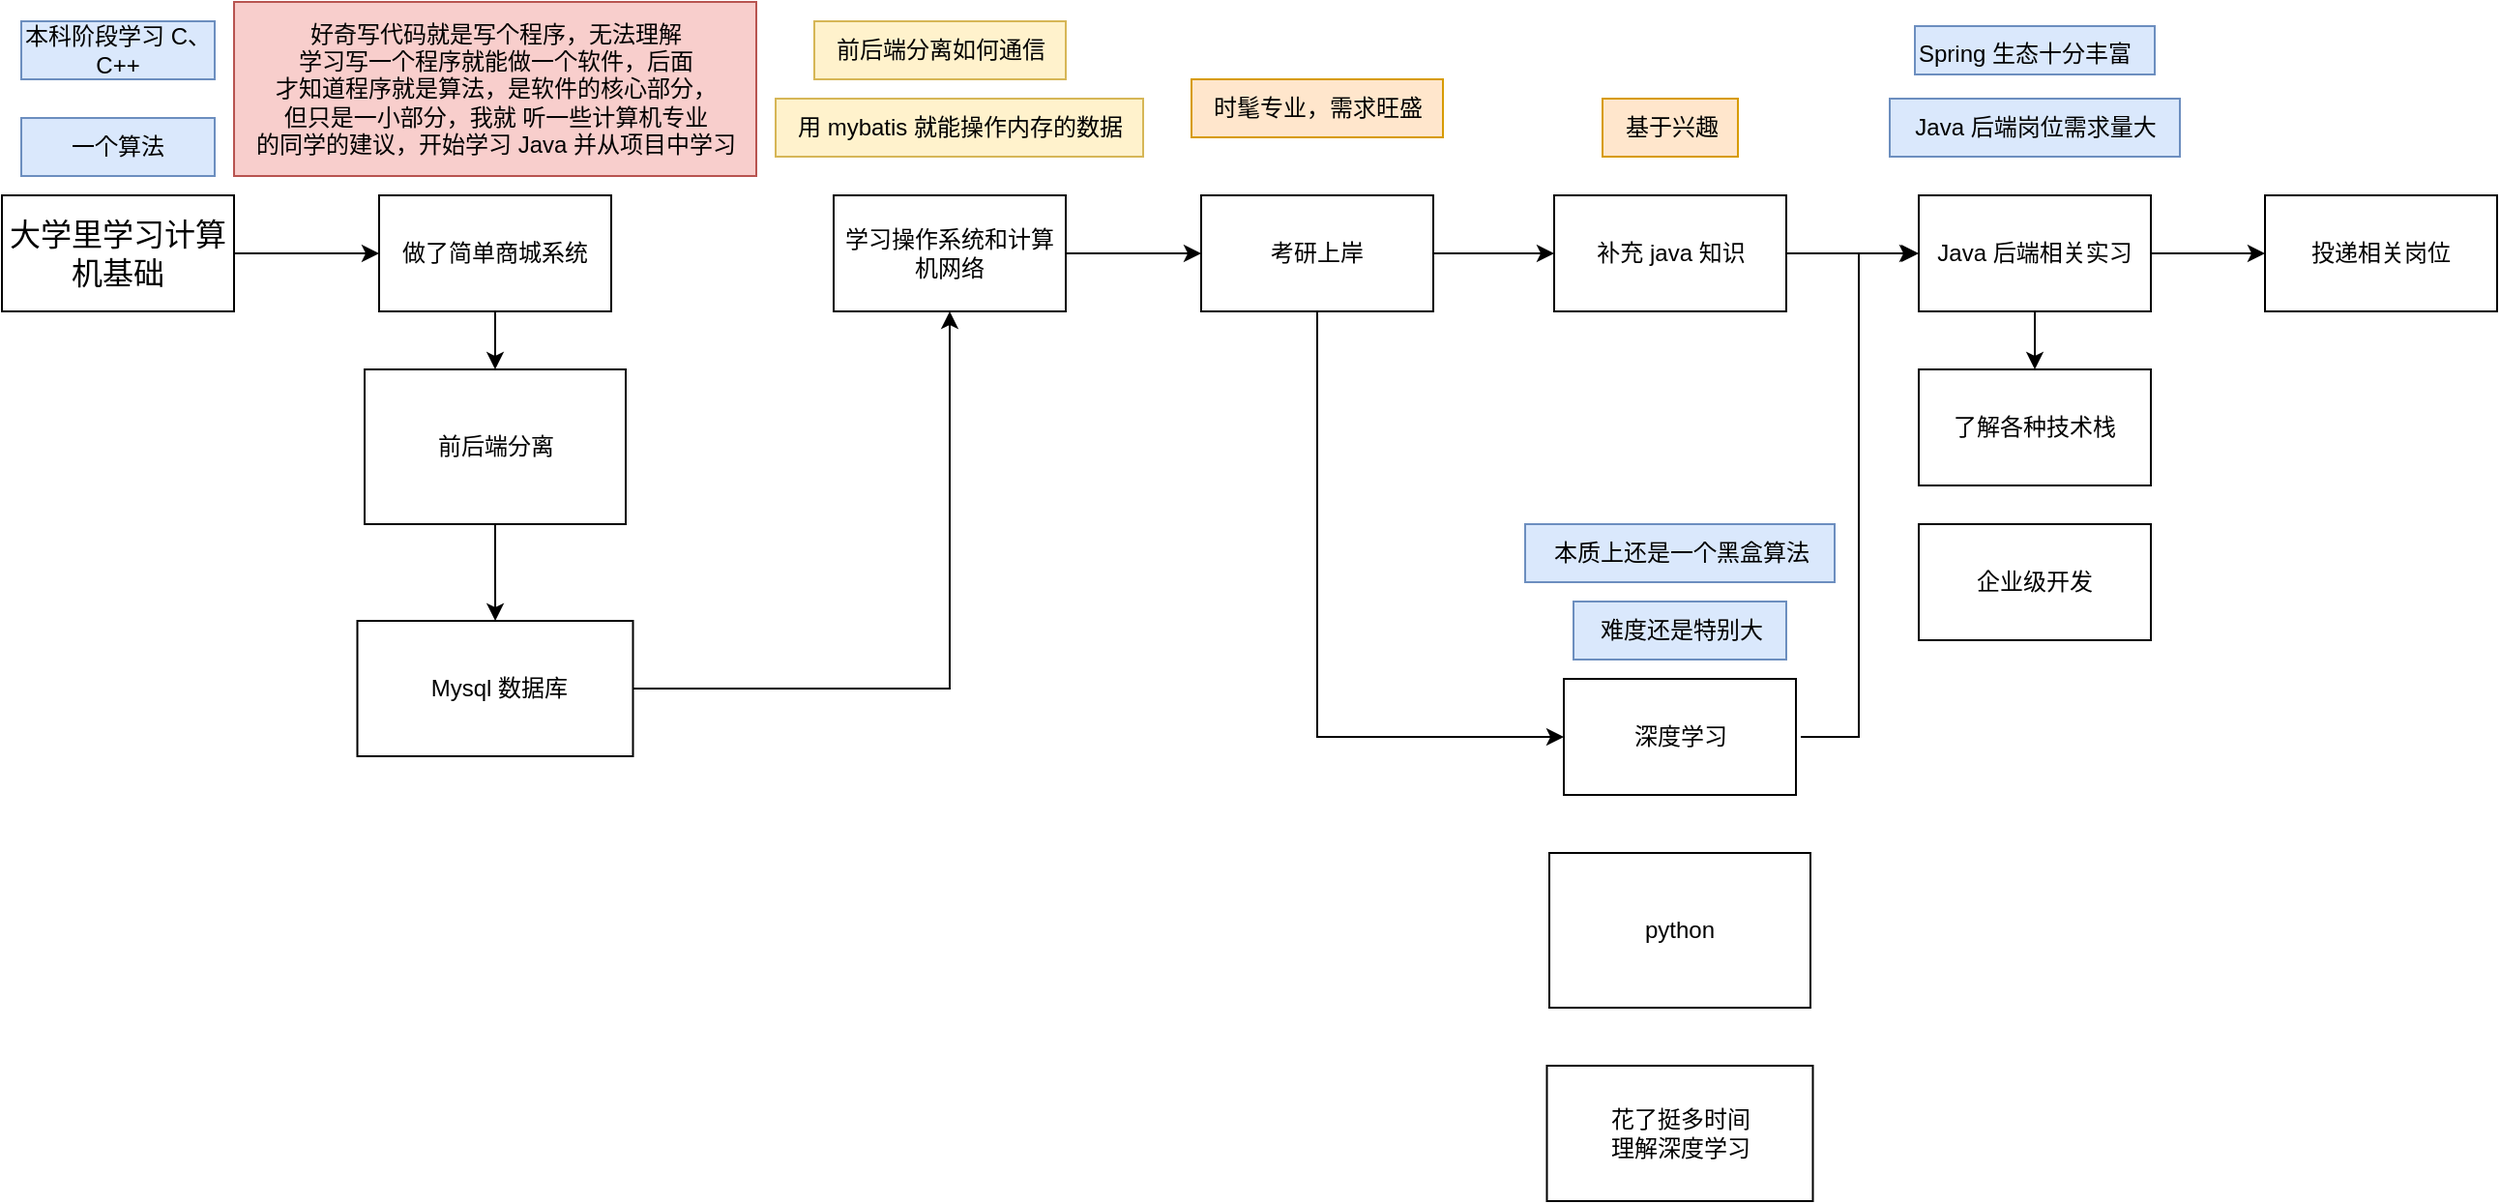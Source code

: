 <mxfile version="26.0.14" pages="2">
  <diagram name="跨考-学习路线" id="50Vl8hv6x--ixH0fq_QO">
    <mxGraphModel dx="892" dy="696" grid="1" gridSize="10" guides="1" tooltips="1" connect="1" arrows="1" fold="1" page="1" pageScale="1" pageWidth="827" pageHeight="1169" math="0" shadow="0">
      <root>
        <mxCell id="0" />
        <mxCell id="1" parent="0" />
        <mxCell id="-07HeLV7IKwEfdsjUUnK-3" value="" style="edgeStyle=orthogonalEdgeStyle;rounded=0;orthogonalLoop=1;jettySize=auto;html=1;" edge="1" parent="1" source="-07HeLV7IKwEfdsjUUnK-1" target="-07HeLV7IKwEfdsjUUnK-2">
          <mxGeometry relative="1" as="geometry" />
        </mxCell>
        <mxCell id="-07HeLV7IKwEfdsjUUnK-1" value="&lt;font style=&quot;font-size: 16px;&quot;&gt;大学里学习计算机基础&lt;/font&gt;" style="rounded=0;whiteSpace=wrap;html=1;" vertex="1" parent="1">
          <mxGeometry x="130" y="310" width="120" height="60" as="geometry" />
        </mxCell>
        <mxCell id="-07HeLV7IKwEfdsjUUnK-13" value="" style="edgeStyle=orthogonalEdgeStyle;rounded=0;orthogonalLoop=1;jettySize=auto;html=1;" edge="1" parent="1" source="-07HeLV7IKwEfdsjUUnK-2" target="-07HeLV7IKwEfdsjUUnK-9">
          <mxGeometry relative="1" as="geometry" />
        </mxCell>
        <mxCell id="-07HeLV7IKwEfdsjUUnK-2" value="做了简单商城系统" style="whiteSpace=wrap;html=1;rounded=0;" vertex="1" parent="1">
          <mxGeometry x="325" y="310" width="120" height="60" as="geometry" />
        </mxCell>
        <mxCell id="-07HeLV7IKwEfdsjUUnK-7" value="本科阶段学习 C、C++" style="text;html=1;align=center;verticalAlign=middle;whiteSpace=wrap;rounded=0;fillColor=#dae8fc;strokeColor=#6c8ebf;" vertex="1" parent="1">
          <mxGeometry x="140" y="220" width="100" height="30" as="geometry" />
        </mxCell>
        <mxCell id="-07HeLV7IKwEfdsjUUnK-8" value="好奇写代码就是写个程序，无法理解&lt;div&gt;学习写一个程序就能做一个软件，后面&lt;/div&gt;&lt;div&gt;才知道程序就是算法，是软件的核心部分，&lt;/div&gt;&lt;div&gt;但只是一小部分，我就 听一些计算机专&lt;span style=&quot;background-color: transparent; color: light-dark(rgb(0, 0, 0), rgb(255, 255, 255));&quot;&gt;业&lt;/span&gt;&lt;/div&gt;&lt;div&gt;&lt;span style=&quot;background-color: transparent; color: light-dark(rgb(0, 0, 0), rgb(255, 255, 255));&quot;&gt;的同学的建议，&lt;/span&gt;&lt;span style=&quot;background-color: transparent; color: light-dark(rgb(0, 0, 0), rgb(255, 255, 255));&quot;&gt;开始学习 Java 并从项目中学习&lt;/span&gt;&lt;/div&gt;" style="text;html=1;align=center;verticalAlign=middle;resizable=0;points=[];autosize=1;strokeColor=#b85450;fillColor=#f8cecc;" vertex="1" parent="1">
          <mxGeometry x="250" y="210" width="270" height="90" as="geometry" />
        </mxCell>
        <mxCell id="-07HeLV7IKwEfdsjUUnK-14" value="" style="edgeStyle=orthogonalEdgeStyle;rounded=0;orthogonalLoop=1;jettySize=auto;html=1;" edge="1" parent="1" source="-07HeLV7IKwEfdsjUUnK-9" target="-07HeLV7IKwEfdsjUUnK-10">
          <mxGeometry relative="1" as="geometry" />
        </mxCell>
        <mxCell id="-07HeLV7IKwEfdsjUUnK-9" value="前后端分离" style="whiteSpace=wrap;html=1;" vertex="1" parent="1">
          <mxGeometry x="317.5" y="400" width="135" height="80" as="geometry" />
        </mxCell>
        <mxCell id="-07HeLV7IKwEfdsjUUnK-15" value="" style="edgeStyle=orthogonalEdgeStyle;rounded=0;orthogonalLoop=1;jettySize=auto;html=1;" edge="1" parent="1" source="-07HeLV7IKwEfdsjUUnK-10" target="-07HeLV7IKwEfdsjUUnK-11">
          <mxGeometry relative="1" as="geometry" />
        </mxCell>
        <mxCell id="-07HeLV7IKwEfdsjUUnK-10" value="&amp;nbsp;Mysql 数据库" style="whiteSpace=wrap;html=1;" vertex="1" parent="1">
          <mxGeometry x="313.75" y="530" width="142.5" height="70" as="geometry" />
        </mxCell>
        <mxCell id="-07HeLV7IKwEfdsjUUnK-19" value="" style="edgeStyle=orthogonalEdgeStyle;rounded=0;orthogonalLoop=1;jettySize=auto;html=1;" edge="1" parent="1" source="-07HeLV7IKwEfdsjUUnK-11" target="-07HeLV7IKwEfdsjUUnK-18">
          <mxGeometry relative="1" as="geometry" />
        </mxCell>
        <mxCell id="-07HeLV7IKwEfdsjUUnK-11" value="学习操作系统和计算机网络" style="whiteSpace=wrap;html=1;rounded=0;" vertex="1" parent="1">
          <mxGeometry x="560" y="310" width="120" height="60" as="geometry" />
        </mxCell>
        <mxCell id="-07HeLV7IKwEfdsjUUnK-16" value="前后端分离如何通信" style="text;html=1;align=center;verticalAlign=middle;resizable=0;points=[];autosize=1;strokeColor=#d6b656;fillColor=#fff2cc;" vertex="1" parent="1">
          <mxGeometry x="550" y="220" width="130" height="30" as="geometry" />
        </mxCell>
        <mxCell id="-07HeLV7IKwEfdsjUUnK-17" value="用 mybatis 就能操作内存的数据" style="text;html=1;align=center;verticalAlign=middle;resizable=0;points=[];autosize=1;strokeColor=#d6b656;fillColor=#fff2cc;" vertex="1" parent="1">
          <mxGeometry x="530" y="260" width="190" height="30" as="geometry" />
        </mxCell>
        <mxCell id="-07HeLV7IKwEfdsjUUnK-21" value="" style="edgeStyle=orthogonalEdgeStyle;rounded=0;orthogonalLoop=1;jettySize=auto;html=1;" edge="1" parent="1" source="-07HeLV7IKwEfdsjUUnK-18" target="-07HeLV7IKwEfdsjUUnK-20">
          <mxGeometry relative="1" as="geometry">
            <Array as="points">
              <mxPoint x="810" y="590" />
            </Array>
          </mxGeometry>
        </mxCell>
        <mxCell id="-07HeLV7IKwEfdsjUUnK-39" value="" style="edgeStyle=orthogonalEdgeStyle;rounded=0;orthogonalLoop=1;jettySize=auto;html=1;" edge="1" parent="1" source="-07HeLV7IKwEfdsjUUnK-18" target="-07HeLV7IKwEfdsjUUnK-38">
          <mxGeometry relative="1" as="geometry" />
        </mxCell>
        <mxCell id="-07HeLV7IKwEfdsjUUnK-18" value="考研上岸" style="whiteSpace=wrap;html=1;rounded=0;" vertex="1" parent="1">
          <mxGeometry x="750" y="310" width="120" height="60" as="geometry" />
        </mxCell>
        <mxCell id="-07HeLV7IKwEfdsjUUnK-20" value="深度学习" style="whiteSpace=wrap;html=1;rounded=0;" vertex="1" parent="1">
          <mxGeometry x="937.5" y="560" width="120" height="60" as="geometry" />
        </mxCell>
        <mxCell id="-07HeLV7IKwEfdsjUUnK-22" value="python" style="whiteSpace=wrap;html=1;" vertex="1" parent="1">
          <mxGeometry x="930" y="650" width="135" height="80" as="geometry" />
        </mxCell>
        <mxCell id="-07HeLV7IKwEfdsjUUnK-24" value="时髦专业，需求旺盛" style="text;html=1;align=center;verticalAlign=middle;resizable=0;points=[];autosize=1;strokeColor=#d79b00;fillColor=#ffe6cc;" vertex="1" parent="1">
          <mxGeometry x="745" y="250" width="130" height="30" as="geometry" />
        </mxCell>
        <mxCell id="-07HeLV7IKwEfdsjUUnK-25" value="一个算法" style="text;html=1;align=center;verticalAlign=middle;whiteSpace=wrap;rounded=0;fillColor=#dae8fc;strokeColor=#6c8ebf;" vertex="1" parent="1">
          <mxGeometry x="140" y="270" width="100" height="30" as="geometry" />
        </mxCell>
        <mxCell id="-07HeLV7IKwEfdsjUUnK-26" value="本质上还是一个黑盒算法" style="text;html=1;align=center;verticalAlign=middle;resizable=0;points=[];autosize=1;strokeColor=#6c8ebf;fillColor=#dae8fc;" vertex="1" parent="1">
          <mxGeometry x="917.5" y="480" width="160" height="30" as="geometry" />
        </mxCell>
        <mxCell id="-07HeLV7IKwEfdsjUUnK-27" value="难度还是特别大" style="text;html=1;align=center;verticalAlign=middle;resizable=0;points=[];autosize=1;strokeColor=#6c8ebf;fillColor=#dae8fc;" vertex="1" parent="1">
          <mxGeometry x="942.5" y="520" width="110" height="30" as="geometry" />
        </mxCell>
        <mxCell id="-07HeLV7IKwEfdsjUUnK-32" value="" style="edgeStyle=orthogonalEdgeStyle;rounded=0;orthogonalLoop=1;jettySize=auto;html=1;" edge="1" parent="1" source="-07HeLV7IKwEfdsjUUnK-28" target="-07HeLV7IKwEfdsjUUnK-31">
          <mxGeometry relative="1" as="geometry" />
        </mxCell>
        <mxCell id="-07HeLV7IKwEfdsjUUnK-35" value="" style="edgeStyle=orthogonalEdgeStyle;rounded=0;orthogonalLoop=1;jettySize=auto;html=1;" edge="1" parent="1" source="-07HeLV7IKwEfdsjUUnK-28" target="-07HeLV7IKwEfdsjUUnK-34">
          <mxGeometry relative="1" as="geometry" />
        </mxCell>
        <mxCell id="-07HeLV7IKwEfdsjUUnK-28" value="Java 后端相关实习" style="whiteSpace=wrap;html=1;rounded=0;" vertex="1" parent="1">
          <mxGeometry x="1121" y="310" width="120" height="60" as="geometry" />
        </mxCell>
        <mxCell id="-07HeLV7IKwEfdsjUUnK-30" value="花了挺多时间&lt;div&gt;理解深度学习&lt;/div&gt;" style="whiteSpace=wrap;html=1;" vertex="1" parent="1">
          <mxGeometry x="928.75" y="760" width="137.5" height="70" as="geometry" />
        </mxCell>
        <mxCell id="-07HeLV7IKwEfdsjUUnK-31" value="了解各种技术栈" style="whiteSpace=wrap;html=1;rounded=0;" vertex="1" parent="1">
          <mxGeometry x="1121" y="400" width="120" height="60" as="geometry" />
        </mxCell>
        <mxCell id="-07HeLV7IKwEfdsjUUnK-33" value="企业级开发" style="whiteSpace=wrap;html=1;" vertex="1" parent="1">
          <mxGeometry x="1121" y="480" width="120" height="60" as="geometry" />
        </mxCell>
        <mxCell id="-07HeLV7IKwEfdsjUUnK-34" value="投递相关岗位" style="whiteSpace=wrap;html=1;rounded=0;" vertex="1" parent="1">
          <mxGeometry x="1300" y="310" width="120" height="60" as="geometry" />
        </mxCell>
        <mxCell id="-07HeLV7IKwEfdsjUUnK-36" value="Java 后端岗位需求量大" style="text;html=1;align=center;verticalAlign=middle;resizable=0;points=[];autosize=1;strokeColor=#6c8ebf;fillColor=#dae8fc;" vertex="1" parent="1">
          <mxGeometry x="1106" y="260" width="150" height="30" as="geometry" />
        </mxCell>
        <mxCell id="-07HeLV7IKwEfdsjUUnK-37" value="&lt;div style=&quot;text-align: center;&quot;&gt;&lt;span style=&quot;background-color: transparent; color: light-dark(rgb(0, 0, 0), rgb(255, 255, 255)); text-wrap-mode: nowrap;&quot;&gt;Spring 生态十分丰富&lt;/span&gt;&lt;/div&gt;" style="text;whiteSpace=wrap;html=1;fillColor=#dae8fc;strokeColor=#6c8ebf;" vertex="1" parent="1">
          <mxGeometry x="1119" y="222.5" width="124" height="25" as="geometry" />
        </mxCell>
        <mxCell id="-07HeLV7IKwEfdsjUUnK-40" value="" style="edgeStyle=orthogonalEdgeStyle;rounded=0;orthogonalLoop=1;jettySize=auto;html=1;" edge="1" parent="1" source="-07HeLV7IKwEfdsjUUnK-38" target="-07HeLV7IKwEfdsjUUnK-28">
          <mxGeometry relative="1" as="geometry" />
        </mxCell>
        <mxCell id="-07HeLV7IKwEfdsjUUnK-38" value="补充 java 知识" style="whiteSpace=wrap;html=1;rounded=0;" vertex="1" parent="1">
          <mxGeometry x="932.5" y="310" width="120" height="60" as="geometry" />
        </mxCell>
        <mxCell id="-07HeLV7IKwEfdsjUUnK-41" value="基于兴趣" style="text;html=1;align=center;verticalAlign=middle;resizable=0;points=[];autosize=1;strokeColor=#d79b00;fillColor=#ffe6cc;" vertex="1" parent="1">
          <mxGeometry x="957.5" y="260" width="70" height="30" as="geometry" />
        </mxCell>
        <mxCell id="-07HeLV7IKwEfdsjUUnK-42" value="" style="endArrow=classic;html=1;rounded=0;" edge="1" parent="1">
          <mxGeometry width="50" height="50" relative="1" as="geometry">
            <mxPoint x="1060" y="590" as="sourcePoint" />
            <mxPoint x="1120" y="340" as="targetPoint" />
            <Array as="points">
              <mxPoint x="1090" y="590" />
              <mxPoint x="1090" y="340" />
            </Array>
          </mxGeometry>
        </mxCell>
      </root>
    </mxGraphModel>
  </diagram>
  <diagram id="Gocs5T-MwQgTjKG_RVhu" name="工作中遇到的困难">
    <mxGraphModel dx="847" dy="661" grid="1" gridSize="10" guides="1" tooltips="1" connect="1" arrows="1" fold="1" page="1" pageScale="1" pageWidth="827" pageHeight="1169" math="0" shadow="0">
      <root>
        <mxCell id="0" />
        <mxCell id="1" parent="0" />
        <mxCell id="d0JMdcfRL4ipqYmVG6k7-3" value="重构租金计算逻辑" style="text;html=1;align=center;verticalAlign=middle;whiteSpace=wrap;rounded=0;fillColor=#fff2cc;strokeColor=#d6b656;" vertex="1" parent="1">
          <mxGeometry x="110" y="190" width="130" height="20" as="geometry" />
        </mxCell>
        <mxCell id="d0JMdcfRL4ipqYmVG6k7-6" value="" style="edgeStyle=orthogonalEdgeStyle;rounded=0;orthogonalLoop=1;jettySize=auto;html=1;" edge="1" parent="1" source="d0JMdcfRL4ipqYmVG6k7-4" target="d0JMdcfRL4ipqYmVG6k7-5">
          <mxGeometry relative="1" as="geometry" />
        </mxCell>
        <mxCell id="d0JMdcfRL4ipqYmVG6k7-4" value="园区项目" style="whiteSpace=wrap;html=1;" vertex="1" parent="1">
          <mxGeometry x="110" y="280" width="130" height="60" as="geometry" />
        </mxCell>
        <mxCell id="d0JMdcfRL4ipqYmVG6k7-12" value="" style="edgeStyle=orthogonalEdgeStyle;rounded=0;orthogonalLoop=1;jettySize=auto;html=1;" edge="1" parent="1" source="d0JMdcfRL4ipqYmVG6k7-5" target="d0JMdcfRL4ipqYmVG6k7-11">
          <mxGeometry relative="1" as="geometry" />
        </mxCell>
        <mxCell id="d0JMdcfRL4ipqYmVG6k7-5" value="已有功能的修改" style="whiteSpace=wrap;html=1;" vertex="1" parent="1">
          <mxGeometry x="325" y="280" width="120" height="60" as="geometry" />
        </mxCell>
        <mxCell id="d0JMdcfRL4ipqYmVG6k7-8" value="实习时间久，信任" style="text;html=1;align=center;verticalAlign=middle;whiteSpace=wrap;rounded=0;fillColor=#f8cecc;strokeColor=#b85450;" vertex="1" parent="1">
          <mxGeometry x="315" y="240" width="130" height="20" as="geometry" />
        </mxCell>
        <mxCell id="d0JMdcfRL4ipqYmVG6k7-10" value="做了很久的 CRUD" style="text;html=1;align=center;verticalAlign=middle;whiteSpace=wrap;rounded=0;fillColor=#f8cecc;strokeColor=#b85450;" vertex="1" parent="1">
          <mxGeometry x="315" y="210" width="130" height="20" as="geometry" />
        </mxCell>
        <mxCell id="d0JMdcfRL4ipqYmVG6k7-14" value="" style="edgeStyle=orthogonalEdgeStyle;rounded=0;orthogonalLoop=1;jettySize=auto;html=1;" edge="1" parent="1" source="d0JMdcfRL4ipqYmVG6k7-11" target="d0JMdcfRL4ipqYmVG6k7-13">
          <mxGeometry relative="1" as="geometry" />
        </mxCell>
        <mxCell id="d0JMdcfRL4ipqYmVG6k7-11" value="重构租金计算逻辑" style="whiteSpace=wrap;html=1;" vertex="1" parent="1">
          <mxGeometry x="325" y="380" width="120" height="60" as="geometry" />
        </mxCell>
        <mxCell id="d0JMdcfRL4ipqYmVG6k7-16" value="" style="edgeStyle=orthogonalEdgeStyle;rounded=0;orthogonalLoop=1;jettySize=auto;html=1;" edge="1" parent="1" source="d0JMdcfRL4ipqYmVG6k7-13" target="d0JMdcfRL4ipqYmVG6k7-15">
          <mxGeometry relative="1" as="geometry">
            <Array as="points">
              <mxPoint x="490" y="520" />
              <mxPoint x="490" y="310" />
            </Array>
          </mxGeometry>
        </mxCell>
        <mxCell id="d0JMdcfRL4ipqYmVG6k7-13" value="调用接口后发现计算前后涉及调用三方接口，不太好 debug，只能看懂整个逻辑后发现只要改个计算方法" style="whiteSpace=wrap;html=1;" vertex="1" parent="1">
          <mxGeometry x="312.5" y="480" width="145" height="80" as="geometry" />
        </mxCell>
        <mxCell id="d0JMdcfRL4ipqYmVG6k7-20" value="" style="edgeStyle=orthogonalEdgeStyle;rounded=0;orthogonalLoop=1;jettySize=auto;html=1;" edge="1" parent="1" source="d0JMdcfRL4ipqYmVG6k7-15" target="d0JMdcfRL4ipqYmVG6k7-19">
          <mxGeometry relative="1" as="geometry" />
        </mxCell>
        <mxCell id="d0JMdcfRL4ipqYmVG6k7-15" value="修改租金计算方法" style="whiteSpace=wrap;html=1;" vertex="1" parent="1">
          <mxGeometry x="530" y="280" width="120" height="60" as="geometry" />
        </mxCell>
        <mxCell id="d0JMdcfRL4ipqYmVG6k7-17" value="师傅讨论" style="text;html=1;align=center;verticalAlign=middle;whiteSpace=wrap;rounded=0;fillColor=#f8cecc;strokeColor=#b85450;" vertex="1" parent="1">
          <mxGeometry x="525" y="190" width="130" height="20" as="geometry" />
        </mxCell>
        <mxCell id="d0JMdcfRL4ipqYmVG6k7-18" value="项目不急，就用多态或者策略模式的方法去做" style="text;html=1;align=center;verticalAlign=middle;whiteSpace=wrap;rounded=0;fillColor=#f8cecc;strokeColor=#b85450;" vertex="1" parent="1">
          <mxGeometry x="525" y="230" width="130" height="30" as="geometry" />
        </mxCell>
        <mxCell id="d0JMdcfRL4ipqYmVG6k7-22" value="" style="edgeStyle=orthogonalEdgeStyle;rounded=0;orthogonalLoop=1;jettySize=auto;html=1;" edge="1" parent="1" source="d0JMdcfRL4ipqYmVG6k7-19" target="d0JMdcfRL4ipqYmVG6k7-21">
          <mxGeometry relative="1" as="geometry" />
        </mxCell>
        <mxCell id="d0JMdcfRL4ipqYmVG6k7-24" value="" style="edgeStyle=orthogonalEdgeStyle;rounded=0;orthogonalLoop=1;jettySize=auto;html=1;" edge="1" parent="1" source="d0JMdcfRL4ipqYmVG6k7-19" target="d0JMdcfRL4ipqYmVG6k7-23">
          <mxGeometry relative="1" as="geometry" />
        </mxCell>
        <mxCell id="d0JMdcfRL4ipqYmVG6k7-19" value="&amp;nbsp;1. 疫情减免的情况&lt;div&gt;2. 税收减免的企业&lt;/div&gt;" style="whiteSpace=wrap;html=1;" vertex="1" parent="1">
          <mxGeometry x="530" y="380" width="120" height="60" as="geometry" />
        </mxCell>
        <mxCell id="d0JMdcfRL4ipqYmVG6k7-21" value="根据企业合同信息&lt;div&gt;做一个判断&lt;/div&gt;" style="whiteSpace=wrap;html=1;" vertex="1" parent="1">
          <mxGeometry x="720" y="380" width="120" height="60" as="geometry" />
        </mxCell>
        <mxCell id="d0JMdcfRL4ipqYmVG6k7-28" value="" style="edgeStyle=orthogonalEdgeStyle;rounded=0;orthogonalLoop=1;jettySize=auto;html=1;" edge="1" parent="1" source="d0JMdcfRL4ipqYmVG6k7-23" target="d0JMdcfRL4ipqYmVG6k7-27">
          <mxGeometry relative="1" as="geometry" />
        </mxCell>
        <mxCell id="d0JMdcfRL4ipqYmVG6k7-23" value="传入类型后对应的计算逻辑" style="whiteSpace=wrap;html=1;" vertex="1" parent="1">
          <mxGeometry x="530" y="480" width="120" height="60" as="geometry" />
        </mxCell>
        <mxCell id="d0JMdcfRL4ipqYmVG6k7-25" value="" style="endArrow=classic;html=1;rounded=0;exitX=0.5;exitY=1;exitDx=0;exitDy=0;" edge="1" parent="1" source="d0JMdcfRL4ipqYmVG6k7-21">
          <mxGeometry width="50" height="50" relative="1" as="geometry">
            <mxPoint x="570" y="380" as="sourcePoint" />
            <mxPoint x="590" y="480" as="targetPoint" />
            <Array as="points">
              <mxPoint x="780" y="460" />
              <mxPoint x="590" y="460" />
            </Array>
          </mxGeometry>
        </mxCell>
        <mxCell id="d0JMdcfRL4ipqYmVG6k7-27" value="通过 component 注解注册到" style="whiteSpace=wrap;html=1;" vertex="1" parent="1">
          <mxGeometry x="530" y="585" width="120" height="60" as="geometry" />
        </mxCell>
      </root>
    </mxGraphModel>
  </diagram>
</mxfile>
